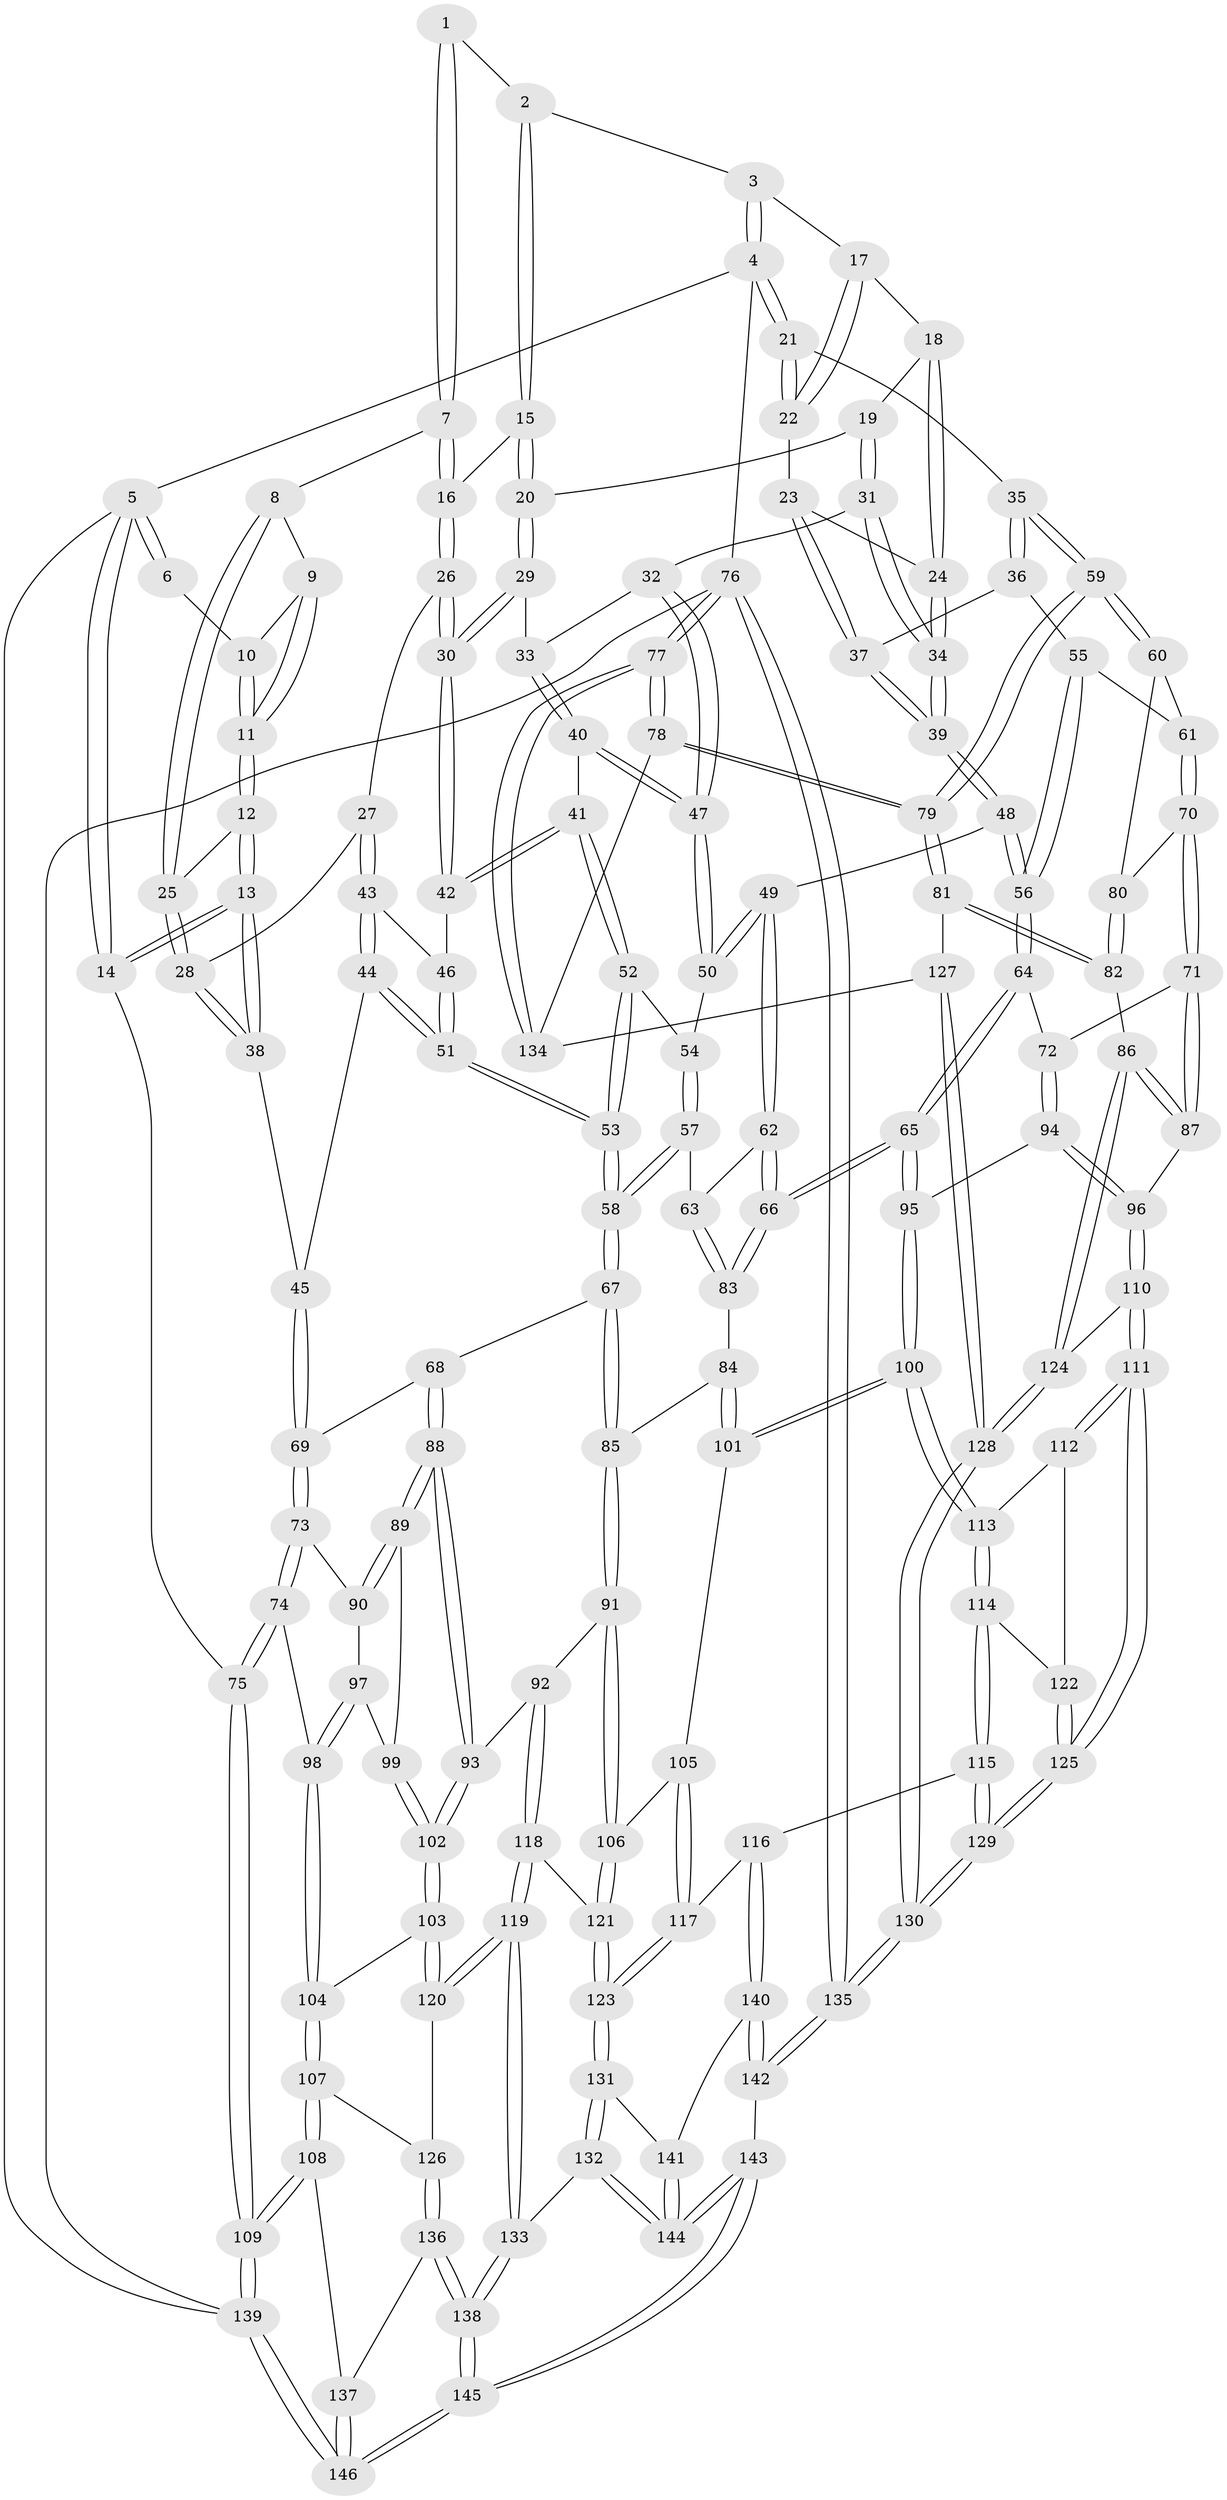 // Generated by graph-tools (version 1.1) at 2025/51/03/09/25 03:51:05]
// undirected, 146 vertices, 362 edges
graph export_dot {
graph [start="1"]
  node [color=gray90,style=filled];
  1 [pos="+0.30977329489661515+0"];
  2 [pos="+0.5160471772281476+0"];
  3 [pos="+0.9781156565003447+0"];
  4 [pos="+1+0"];
  5 [pos="+0+0"];
  6 [pos="+0.016963096192882585+0"];
  7 [pos="+0.2908592109024722+0.10384090627770272"];
  8 [pos="+0.25885190932441954+0.11902878181907522"];
  9 [pos="+0.20255676300787712+0.10206736318688904"];
  10 [pos="+0.031228046950897526+0"];
  11 [pos="+0.10874988394813716+0.1582197002360036"];
  12 [pos="+0.1070933689690974+0.16133650037074918"];
  13 [pos="+0+0.3329412435918757"];
  14 [pos="+0+0.3381497059320855"];
  15 [pos="+0.5182178095656355+0"];
  16 [pos="+0.35303460076329934+0.12954690525642937"];
  17 [pos="+0.8139673519909565+0.036169071758169136"];
  18 [pos="+0.7892851132831135+0.08322794845531596"];
  19 [pos="+0.6214117379429422+0.13191080357697108"];
  20 [pos="+0.5561789791552606+0.08926260110822652"];
  21 [pos="+1+0"];
  22 [pos="+0.9185588811216601+0.1914686972122385"];
  23 [pos="+0.8954824604241646+0.21235182213772086"];
  24 [pos="+0.8048971025119512+0.19429382064630263"];
  25 [pos="+0.24066273492021892+0.2124175999525377"];
  26 [pos="+0.37268213006144685+0.17936946273118373"];
  27 [pos="+0.263053256774043+0.24281939258584553"];
  28 [pos="+0.24396960371411222+0.2270810435170056"];
  29 [pos="+0.48827205623073855+0.19559426900415752"];
  30 [pos="+0.42058859472794485+0.22709778936353023"];
  31 [pos="+0.6576764514357478+0.24348543808275086"];
  32 [pos="+0.6561414994680944+0.24493209565230303"];
  33 [pos="+0.5309521153572797+0.24892284241603851"];
  34 [pos="+0.7545636419465895+0.27054626029275286"];
  35 [pos="+1+0.26077952851663017"];
  36 [pos="+0.9350711668983624+0.3166048698515559"];
  37 [pos="+0.928288314328101+0.3119910879436847"];
  38 [pos="+0.0065093680912996655+0.35411160760373667"];
  39 [pos="+0.7740453441581112+0.32122690346678834"];
  40 [pos="+0.535351915050802+0.3200427285366408"];
  41 [pos="+0.46219605898945887+0.3320451258032688"];
  42 [pos="+0.4126572121444409+0.260701635257898"];
  43 [pos="+0.28041902461071244+0.28089601689032534"];
  44 [pos="+0.1918472517852636+0.39096430160086393"];
  45 [pos="+0.0713081862761868+0.3877427378206158"];
  46 [pos="+0.34223284981852037+0.3061470314763635"];
  47 [pos="+0.5925962359186764+0.35196461009829844"];
  48 [pos="+0.7563432152488709+0.4291482535592882"];
  49 [pos="+0.614862325607602+0.43350136417975677"];
  50 [pos="+0.609366133760222+0.42574223787753696"];
  51 [pos="+0.34223811946338084+0.4674696716237004"];
  52 [pos="+0.45918374161424014+0.3449273729294125"];
  53 [pos="+0.3431550900431278+0.46864255491810386"];
  54 [pos="+0.5036879223438668+0.4139130868556784"];
  55 [pos="+0.9135379912998144+0.42476979308474444"];
  56 [pos="+0.7972650347528013+0.4765198770299254"];
  57 [pos="+0.39180733740737084+0.5036227751329214"];
  58 [pos="+0.35391757413653974+0.49936146707242646"];
  59 [pos="+1+0.4733274196206275"];
  60 [pos="+1+0.4838587657697754"];
  61 [pos="+1+0.47717570106027524"];
  62 [pos="+0.5660519494223271+0.5545913949398131"];
  63 [pos="+0.4988395240417666+0.5472688354026295"];
  64 [pos="+0.7975547041674784+0.47906760582595626"];
  65 [pos="+0.6152825864277577+0.6401133698354567"];
  66 [pos="+0.6065656180075626+0.6269038980087148"];
  67 [pos="+0.3348435249568656+0.5349624845419572"];
  68 [pos="+0.2787700551731628+0.5723124229770157"];
  69 [pos="+0.14270762594867806+0.528195628396153"];
  70 [pos="+0.8758955137347035+0.5675375636387855"];
  71 [pos="+0.8426751240046698+0.571533376385756"];
  72 [pos="+0.8413832451168359+0.5699980669257911"];
  73 [pos="+0.10832727516321987+0.632020034072012"];
  74 [pos="+0.027050136834343312+0.6667999811594648"];
  75 [pos="+0+0.6733582628846404"];
  76 [pos="+1+1"];
  77 [pos="+1+1"];
  78 [pos="+1+0.7954654511452168"];
  79 [pos="+1+0.7393112957421099"];
  80 [pos="+0.9560943168152707+0.5887936905687272"];
  81 [pos="+1+0.7367049582458075"];
  82 [pos="+1+0.7329860980251504"];
  83 [pos="+0.4489817148233325+0.6514367305807147"];
  84 [pos="+0.4321598646194629+0.6719452170073975"];
  85 [pos="+0.39697797359492565+0.6742221825571113"];
  86 [pos="+0.9793200474481741+0.7377506389089321"];
  87 [pos="+0.8557442647124378+0.7127751254846776"];
  88 [pos="+0.24253299076612597+0.6496692063054516"];
  89 [pos="+0.23134694723565943+0.6521896579693804"];
  90 [pos="+0.14349763954122657+0.6455539486533987"];
  91 [pos="+0.38583268144953303+0.6960479072280603"];
  92 [pos="+0.3055606202799615+0.7450993279344406"];
  93 [pos="+0.25563512414263134+0.6756254094117996"];
  94 [pos="+0.6246144849224823+0.6721113478533807"];
  95 [pos="+0.6235134023306332+0.6719763590190988"];
  96 [pos="+0.822307749513747+0.7372820034899522"];
  97 [pos="+0.15327444821204575+0.7079840267511268"];
  98 [pos="+0.13115105383694092+0.7559563917047248"];
  99 [pos="+0.18881344449494605+0.7111917590037715"];
  100 [pos="+0.6064491353872927+0.7031856815974676"];
  101 [pos="+0.5291176793318852+0.7262856960775999"];
  102 [pos="+0.17594132289485337+0.7872752070776358"];
  103 [pos="+0.17295971068990168+0.7960353214755486"];
  104 [pos="+0.14762684249861205+0.7852292715329802"];
  105 [pos="+0.49760269067745727+0.7595536434151571"];
  106 [pos="+0.43974665363087034+0.7858537740687339"];
  107 [pos="+0.015208972309793496+0.8415469204414429"];
  108 [pos="+0+0.8500416249968724"];
  109 [pos="+0+0.8335411792525668"];
  110 [pos="+0.8119128156647591+0.7755090906754244"];
  111 [pos="+0.797023882453905+0.8134962848797836"];
  112 [pos="+0.730916658965496+0.8062767892712589"];
  113 [pos="+0.609535732535574+0.7207444384547317"];
  114 [pos="+0.6155009214750475+0.806015059932317"];
  115 [pos="+0.5910871063098008+0.8630371440167053"];
  116 [pos="+0.5503525849320827+0.8860073739847751"];
  117 [pos="+0.5248064465701225+0.8780962254199213"];
  118 [pos="+0.30068227280895526+0.7766513891369078"];
  119 [pos="+0.22121008192172195+0.8440222488266268"];
  120 [pos="+0.21869843004435022+0.8433991168890294"];
  121 [pos="+0.4078730282085922+0.8439631773649099"];
  122 [pos="+0.6621570982170585+0.8245386611964094"];
  123 [pos="+0.41700578036973396+0.8823835365540181"];
  124 [pos="+0.9178954542613167+0.8585507217003622"];
  125 [pos="+0.7858928696262751+0.9409549391300922"];
  126 [pos="+0.14705942075637526+0.8899234345625331"];
  127 [pos="+0.9514667655042668+0.8977812946492898"];
  128 [pos="+0.9079963223008087+0.9145961507833498"];
  129 [pos="+0.7971033313699301+1"];
  130 [pos="+0.7985346992076527+1"];
  131 [pos="+0.40356617781594145+0.9102245802314313"];
  132 [pos="+0.38122122788666696+0.9511895519522592"];
  133 [pos="+0.24005225060035612+0.8795960025389011"];
  134 [pos="+0.9623320795119967+0.8999033956993169"];
  135 [pos="+0.8078120140029392+1"];
  136 [pos="+0.12488130823325307+0.9404565988071595"];
  137 [pos="+0.10474047366332484+0.9479354280952373"];
  138 [pos="+0.20802646254121587+1"];
  139 [pos="+0+1"];
  140 [pos="+0.5496504674768917+0.9357256065209574"];
  141 [pos="+0.5128239088224663+0.9517018246664571"];
  142 [pos="+0.6577686291817395+1"];
  143 [pos="+0.3744541356225845+1"];
  144 [pos="+0.3866661177796633+1"];
  145 [pos="+0.2611427484200604+1"];
  146 [pos="+0+1"];
  1 -- 2;
  1 -- 7;
  1 -- 7;
  2 -- 3;
  2 -- 15;
  2 -- 15;
  3 -- 4;
  3 -- 4;
  3 -- 17;
  4 -- 5;
  4 -- 21;
  4 -- 21;
  4 -- 76;
  5 -- 6;
  5 -- 6;
  5 -- 14;
  5 -- 14;
  5 -- 139;
  6 -- 10;
  7 -- 8;
  7 -- 16;
  7 -- 16;
  8 -- 9;
  8 -- 25;
  8 -- 25;
  9 -- 10;
  9 -- 11;
  9 -- 11;
  10 -- 11;
  10 -- 11;
  11 -- 12;
  11 -- 12;
  12 -- 13;
  12 -- 13;
  12 -- 25;
  13 -- 14;
  13 -- 14;
  13 -- 38;
  13 -- 38;
  14 -- 75;
  15 -- 16;
  15 -- 20;
  15 -- 20;
  16 -- 26;
  16 -- 26;
  17 -- 18;
  17 -- 22;
  17 -- 22;
  18 -- 19;
  18 -- 24;
  18 -- 24;
  19 -- 20;
  19 -- 31;
  19 -- 31;
  20 -- 29;
  20 -- 29;
  21 -- 22;
  21 -- 22;
  21 -- 35;
  22 -- 23;
  23 -- 24;
  23 -- 37;
  23 -- 37;
  24 -- 34;
  24 -- 34;
  25 -- 28;
  25 -- 28;
  26 -- 27;
  26 -- 30;
  26 -- 30;
  27 -- 28;
  27 -- 43;
  27 -- 43;
  28 -- 38;
  28 -- 38;
  29 -- 30;
  29 -- 30;
  29 -- 33;
  30 -- 42;
  30 -- 42;
  31 -- 32;
  31 -- 34;
  31 -- 34;
  32 -- 33;
  32 -- 47;
  32 -- 47;
  33 -- 40;
  33 -- 40;
  34 -- 39;
  34 -- 39;
  35 -- 36;
  35 -- 36;
  35 -- 59;
  35 -- 59;
  36 -- 37;
  36 -- 55;
  37 -- 39;
  37 -- 39;
  38 -- 45;
  39 -- 48;
  39 -- 48;
  40 -- 41;
  40 -- 47;
  40 -- 47;
  41 -- 42;
  41 -- 42;
  41 -- 52;
  41 -- 52;
  42 -- 46;
  43 -- 44;
  43 -- 44;
  43 -- 46;
  44 -- 45;
  44 -- 51;
  44 -- 51;
  45 -- 69;
  45 -- 69;
  46 -- 51;
  46 -- 51;
  47 -- 50;
  47 -- 50;
  48 -- 49;
  48 -- 56;
  48 -- 56;
  49 -- 50;
  49 -- 50;
  49 -- 62;
  49 -- 62;
  50 -- 54;
  51 -- 53;
  51 -- 53;
  52 -- 53;
  52 -- 53;
  52 -- 54;
  53 -- 58;
  53 -- 58;
  54 -- 57;
  54 -- 57;
  55 -- 56;
  55 -- 56;
  55 -- 61;
  56 -- 64;
  56 -- 64;
  57 -- 58;
  57 -- 58;
  57 -- 63;
  58 -- 67;
  58 -- 67;
  59 -- 60;
  59 -- 60;
  59 -- 79;
  59 -- 79;
  60 -- 61;
  60 -- 80;
  61 -- 70;
  61 -- 70;
  62 -- 63;
  62 -- 66;
  62 -- 66;
  63 -- 83;
  63 -- 83;
  64 -- 65;
  64 -- 65;
  64 -- 72;
  65 -- 66;
  65 -- 66;
  65 -- 95;
  65 -- 95;
  66 -- 83;
  66 -- 83;
  67 -- 68;
  67 -- 85;
  67 -- 85;
  68 -- 69;
  68 -- 88;
  68 -- 88;
  69 -- 73;
  69 -- 73;
  70 -- 71;
  70 -- 71;
  70 -- 80;
  71 -- 72;
  71 -- 87;
  71 -- 87;
  72 -- 94;
  72 -- 94;
  73 -- 74;
  73 -- 74;
  73 -- 90;
  74 -- 75;
  74 -- 75;
  74 -- 98;
  75 -- 109;
  75 -- 109;
  76 -- 77;
  76 -- 77;
  76 -- 135;
  76 -- 135;
  76 -- 139;
  77 -- 78;
  77 -- 78;
  77 -- 134;
  77 -- 134;
  78 -- 79;
  78 -- 79;
  78 -- 134;
  79 -- 81;
  79 -- 81;
  80 -- 82;
  80 -- 82;
  81 -- 82;
  81 -- 82;
  81 -- 127;
  82 -- 86;
  83 -- 84;
  84 -- 85;
  84 -- 101;
  84 -- 101;
  85 -- 91;
  85 -- 91;
  86 -- 87;
  86 -- 87;
  86 -- 124;
  86 -- 124;
  87 -- 96;
  88 -- 89;
  88 -- 89;
  88 -- 93;
  88 -- 93;
  89 -- 90;
  89 -- 90;
  89 -- 99;
  90 -- 97;
  91 -- 92;
  91 -- 106;
  91 -- 106;
  92 -- 93;
  92 -- 118;
  92 -- 118;
  93 -- 102;
  93 -- 102;
  94 -- 95;
  94 -- 96;
  94 -- 96;
  95 -- 100;
  95 -- 100;
  96 -- 110;
  96 -- 110;
  97 -- 98;
  97 -- 98;
  97 -- 99;
  98 -- 104;
  98 -- 104;
  99 -- 102;
  99 -- 102;
  100 -- 101;
  100 -- 101;
  100 -- 113;
  100 -- 113;
  101 -- 105;
  102 -- 103;
  102 -- 103;
  103 -- 104;
  103 -- 120;
  103 -- 120;
  104 -- 107;
  104 -- 107;
  105 -- 106;
  105 -- 117;
  105 -- 117;
  106 -- 121;
  106 -- 121;
  107 -- 108;
  107 -- 108;
  107 -- 126;
  108 -- 109;
  108 -- 109;
  108 -- 137;
  109 -- 139;
  109 -- 139;
  110 -- 111;
  110 -- 111;
  110 -- 124;
  111 -- 112;
  111 -- 112;
  111 -- 125;
  111 -- 125;
  112 -- 113;
  112 -- 122;
  113 -- 114;
  113 -- 114;
  114 -- 115;
  114 -- 115;
  114 -- 122;
  115 -- 116;
  115 -- 129;
  115 -- 129;
  116 -- 117;
  116 -- 140;
  116 -- 140;
  117 -- 123;
  117 -- 123;
  118 -- 119;
  118 -- 119;
  118 -- 121;
  119 -- 120;
  119 -- 120;
  119 -- 133;
  119 -- 133;
  120 -- 126;
  121 -- 123;
  121 -- 123;
  122 -- 125;
  122 -- 125;
  123 -- 131;
  123 -- 131;
  124 -- 128;
  124 -- 128;
  125 -- 129;
  125 -- 129;
  126 -- 136;
  126 -- 136;
  127 -- 128;
  127 -- 128;
  127 -- 134;
  128 -- 130;
  128 -- 130;
  129 -- 130;
  129 -- 130;
  130 -- 135;
  130 -- 135;
  131 -- 132;
  131 -- 132;
  131 -- 141;
  132 -- 133;
  132 -- 144;
  132 -- 144;
  133 -- 138;
  133 -- 138;
  135 -- 142;
  135 -- 142;
  136 -- 137;
  136 -- 138;
  136 -- 138;
  137 -- 146;
  137 -- 146;
  138 -- 145;
  138 -- 145;
  139 -- 146;
  139 -- 146;
  140 -- 141;
  140 -- 142;
  140 -- 142;
  141 -- 144;
  141 -- 144;
  142 -- 143;
  143 -- 144;
  143 -- 144;
  143 -- 145;
  143 -- 145;
  145 -- 146;
  145 -- 146;
}
